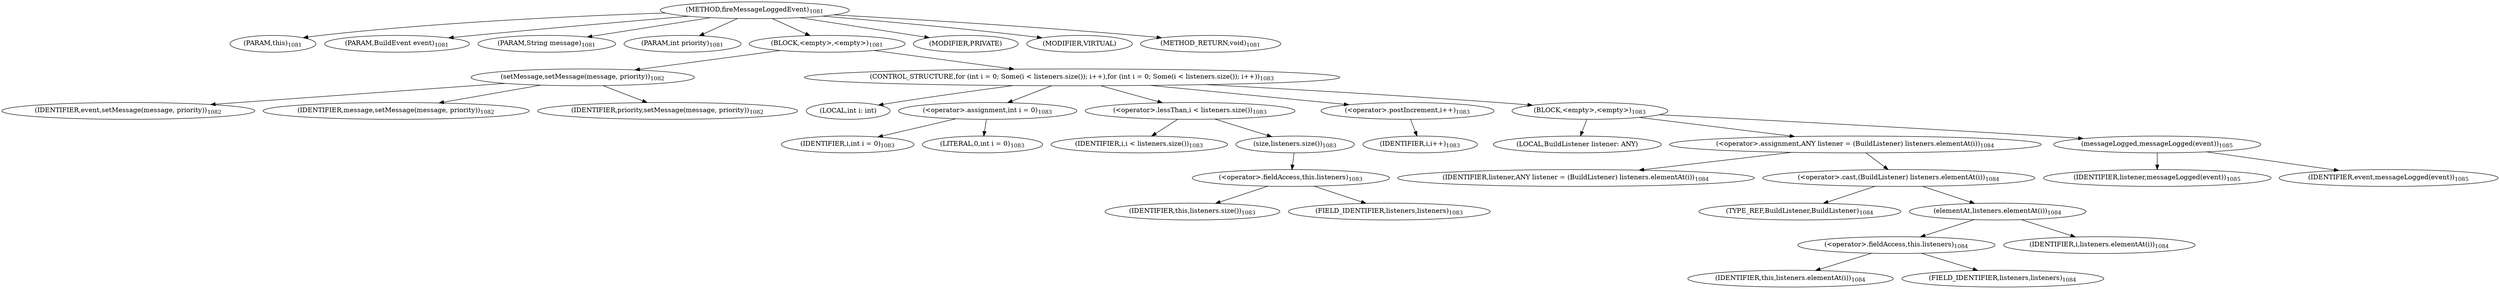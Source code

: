digraph "fireMessageLoggedEvent" {  
"3211" [label = <(METHOD,fireMessageLoggedEvent)<SUB>1081</SUB>> ]
"3212" [label = <(PARAM,this)<SUB>1081</SUB>> ]
"3213" [label = <(PARAM,BuildEvent event)<SUB>1081</SUB>> ]
"3214" [label = <(PARAM,String message)<SUB>1081</SUB>> ]
"3215" [label = <(PARAM,int priority)<SUB>1081</SUB>> ]
"3216" [label = <(BLOCK,&lt;empty&gt;,&lt;empty&gt;)<SUB>1081</SUB>> ]
"3217" [label = <(setMessage,setMessage(message, priority))<SUB>1082</SUB>> ]
"3218" [label = <(IDENTIFIER,event,setMessage(message, priority))<SUB>1082</SUB>> ]
"3219" [label = <(IDENTIFIER,message,setMessage(message, priority))<SUB>1082</SUB>> ]
"3220" [label = <(IDENTIFIER,priority,setMessage(message, priority))<SUB>1082</SUB>> ]
"3221" [label = <(CONTROL_STRUCTURE,for (int i = 0; Some(i &lt; listeners.size()); i++),for (int i = 0; Some(i &lt; listeners.size()); i++))<SUB>1083</SUB>> ]
"3222" [label = <(LOCAL,int i: int)> ]
"3223" [label = <(&lt;operator&gt;.assignment,int i = 0)<SUB>1083</SUB>> ]
"3224" [label = <(IDENTIFIER,i,int i = 0)<SUB>1083</SUB>> ]
"3225" [label = <(LITERAL,0,int i = 0)<SUB>1083</SUB>> ]
"3226" [label = <(&lt;operator&gt;.lessThan,i &lt; listeners.size())<SUB>1083</SUB>> ]
"3227" [label = <(IDENTIFIER,i,i &lt; listeners.size())<SUB>1083</SUB>> ]
"3228" [label = <(size,listeners.size())<SUB>1083</SUB>> ]
"3229" [label = <(&lt;operator&gt;.fieldAccess,this.listeners)<SUB>1083</SUB>> ]
"3230" [label = <(IDENTIFIER,this,listeners.size())<SUB>1083</SUB>> ]
"3231" [label = <(FIELD_IDENTIFIER,listeners,listeners)<SUB>1083</SUB>> ]
"3232" [label = <(&lt;operator&gt;.postIncrement,i++)<SUB>1083</SUB>> ]
"3233" [label = <(IDENTIFIER,i,i++)<SUB>1083</SUB>> ]
"3234" [label = <(BLOCK,&lt;empty&gt;,&lt;empty&gt;)<SUB>1083</SUB>> ]
"3235" [label = <(LOCAL,BuildListener listener: ANY)> ]
"3236" [label = <(&lt;operator&gt;.assignment,ANY listener = (BuildListener) listeners.elementAt(i))<SUB>1084</SUB>> ]
"3237" [label = <(IDENTIFIER,listener,ANY listener = (BuildListener) listeners.elementAt(i))<SUB>1084</SUB>> ]
"3238" [label = <(&lt;operator&gt;.cast,(BuildListener) listeners.elementAt(i))<SUB>1084</SUB>> ]
"3239" [label = <(TYPE_REF,BuildListener,BuildListener)<SUB>1084</SUB>> ]
"3240" [label = <(elementAt,listeners.elementAt(i))<SUB>1084</SUB>> ]
"3241" [label = <(&lt;operator&gt;.fieldAccess,this.listeners)<SUB>1084</SUB>> ]
"3242" [label = <(IDENTIFIER,this,listeners.elementAt(i))<SUB>1084</SUB>> ]
"3243" [label = <(FIELD_IDENTIFIER,listeners,listeners)<SUB>1084</SUB>> ]
"3244" [label = <(IDENTIFIER,i,listeners.elementAt(i))<SUB>1084</SUB>> ]
"3245" [label = <(messageLogged,messageLogged(event))<SUB>1085</SUB>> ]
"3246" [label = <(IDENTIFIER,listener,messageLogged(event))<SUB>1085</SUB>> ]
"3247" [label = <(IDENTIFIER,event,messageLogged(event))<SUB>1085</SUB>> ]
"3248" [label = <(MODIFIER,PRIVATE)> ]
"3249" [label = <(MODIFIER,VIRTUAL)> ]
"3250" [label = <(METHOD_RETURN,void)<SUB>1081</SUB>> ]
  "3211" -> "3212" 
  "3211" -> "3213" 
  "3211" -> "3214" 
  "3211" -> "3215" 
  "3211" -> "3216" 
  "3211" -> "3248" 
  "3211" -> "3249" 
  "3211" -> "3250" 
  "3216" -> "3217" 
  "3216" -> "3221" 
  "3217" -> "3218" 
  "3217" -> "3219" 
  "3217" -> "3220" 
  "3221" -> "3222" 
  "3221" -> "3223" 
  "3221" -> "3226" 
  "3221" -> "3232" 
  "3221" -> "3234" 
  "3223" -> "3224" 
  "3223" -> "3225" 
  "3226" -> "3227" 
  "3226" -> "3228" 
  "3228" -> "3229" 
  "3229" -> "3230" 
  "3229" -> "3231" 
  "3232" -> "3233" 
  "3234" -> "3235" 
  "3234" -> "3236" 
  "3234" -> "3245" 
  "3236" -> "3237" 
  "3236" -> "3238" 
  "3238" -> "3239" 
  "3238" -> "3240" 
  "3240" -> "3241" 
  "3240" -> "3244" 
  "3241" -> "3242" 
  "3241" -> "3243" 
  "3245" -> "3246" 
  "3245" -> "3247" 
}
